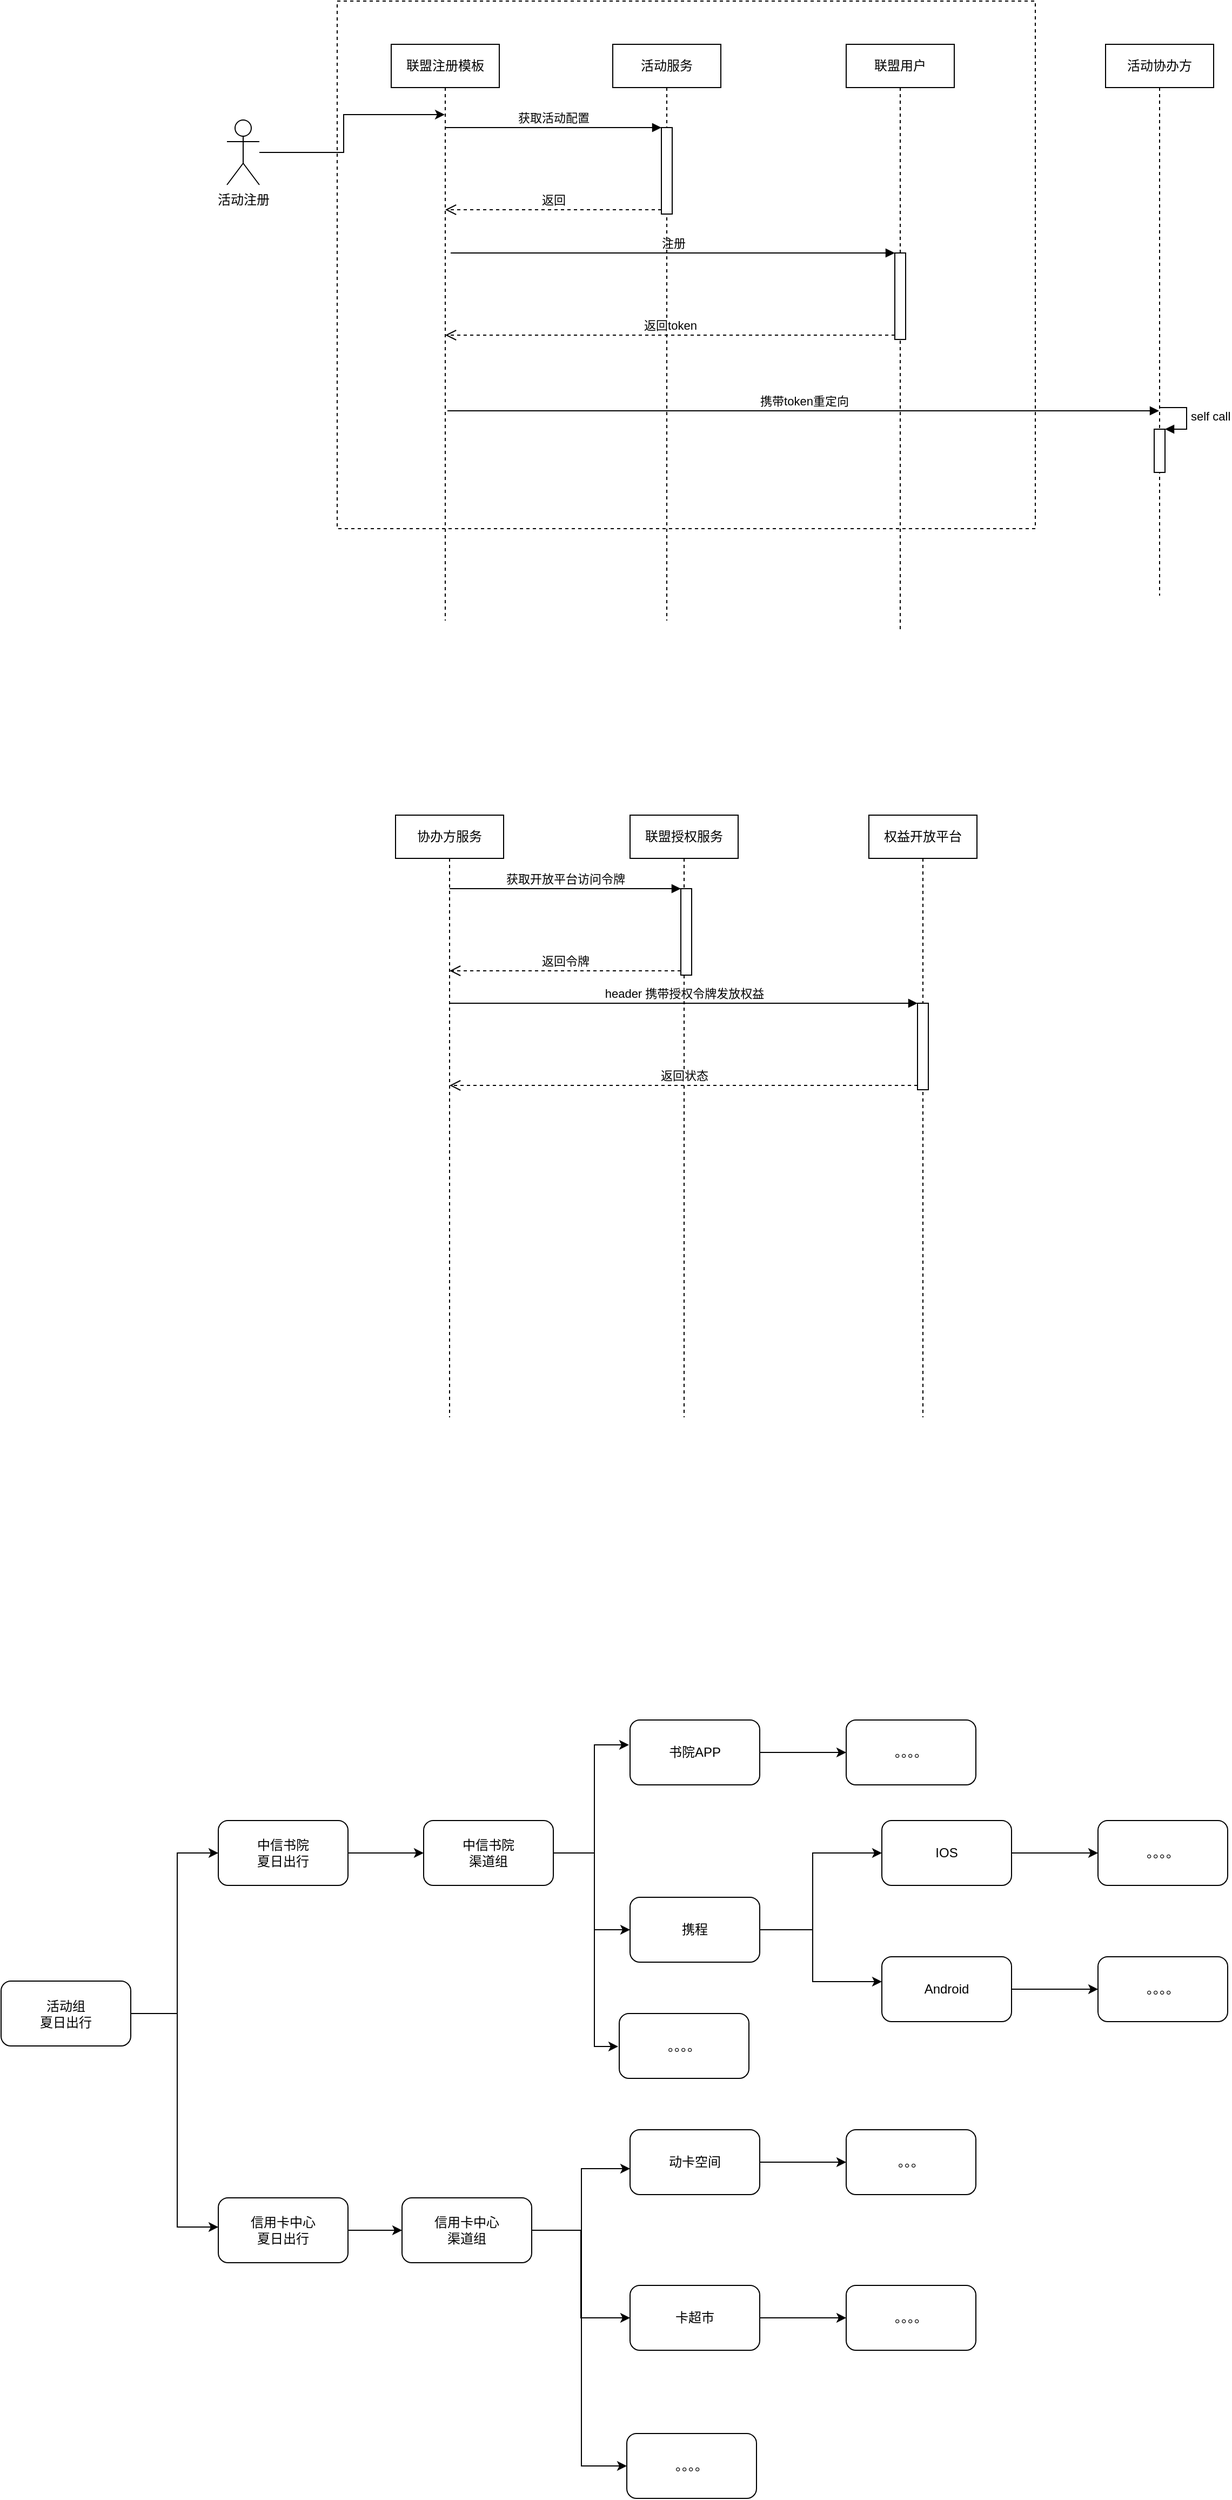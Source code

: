 <mxfile version="10.9.2" type="github"><diagram id="2-rsvBQcQOhhvl6Vn2-P" name="Page-1"><mxGraphModel dx="1798" dy="819" grid="0" gridSize="10" guides="1" tooltips="1" connect="1" arrows="1" fold="1" page="0" pageScale="1" pageWidth="827" pageHeight="1169" math="0" shadow="0"><root><mxCell id="0"/><mxCell id="1" parent="0"/><mxCell id="pWjGSrwQ8oWRbW3-3aaN-31" value="" style="rounded=0;whiteSpace=wrap;html=1;dashed=1;" parent="1" vertex="1"><mxGeometry x="-74" y="38" width="646" height="488" as="geometry"/></mxCell><mxCell id="pWjGSrwQ8oWRbW3-3aaN-5" style="edgeStyle=orthogonalEdgeStyle;rounded=0;orthogonalLoop=1;jettySize=auto;html=1;" parent="1" source="pWjGSrwQ8oWRbW3-3aaN-1" target="pWjGSrwQ8oWRbW3-3aaN-4" edge="1"><mxGeometry relative="1" as="geometry"><Array as="points"><mxPoint x="-68" y="178"/><mxPoint x="-68" y="143"/></Array></mxGeometry></mxCell><mxCell id="pWjGSrwQ8oWRbW3-3aaN-1" value="活动注册" style="shape=umlActor;verticalLabelPosition=bottom;labelBackgroundColor=#ffffff;verticalAlign=top;html=1;" parent="1" vertex="1"><mxGeometry x="-176" y="148" width="30" height="60" as="geometry"/></mxCell><mxCell id="pWjGSrwQ8oWRbW3-3aaN-2" value="联盟用户" style="shape=umlLifeline;perimeter=lifelinePerimeter;whiteSpace=wrap;html=1;container=1;collapsible=0;recursiveResize=0;outlineConnect=0;" parent="1" vertex="1"><mxGeometry x="397" y="78" width="100" height="544" as="geometry"/></mxCell><mxCell id="pWjGSrwQ8oWRbW3-3aaN-22" value="" style="html=1;points=[];perimeter=orthogonalPerimeter;" parent="pWjGSrwQ8oWRbW3-3aaN-2" vertex="1"><mxGeometry x="45" y="193" width="10" height="80" as="geometry"/></mxCell><mxCell id="pWjGSrwQ8oWRbW3-3aaN-23" value="注册" style="html=1;verticalAlign=bottom;endArrow=block;entryX=0;entryY=0;" parent="pWjGSrwQ8oWRbW3-3aaN-2" target="pWjGSrwQ8oWRbW3-3aaN-22" edge="1"><mxGeometry relative="1" as="geometry"><mxPoint x="-366" y="193" as="sourcePoint"/></mxGeometry></mxCell><mxCell id="pWjGSrwQ8oWRbW3-3aaN-3" value="活动服务" style="shape=umlLifeline;perimeter=lifelinePerimeter;whiteSpace=wrap;html=1;container=1;collapsible=0;recursiveResize=0;outlineConnect=0;" parent="1" vertex="1"><mxGeometry x="181" y="78" width="100" height="533" as="geometry"/></mxCell><mxCell id="pWjGSrwQ8oWRbW3-3aaN-16" value="" style="html=1;points=[];perimeter=orthogonalPerimeter;" parent="pWjGSrwQ8oWRbW3-3aaN-3" vertex="1"><mxGeometry x="45" y="77" width="10" height="80" as="geometry"/></mxCell><mxCell id="pWjGSrwQ8oWRbW3-3aaN-4" value="联盟注册模板" style="shape=umlLifeline;perimeter=lifelinePerimeter;whiteSpace=wrap;html=1;container=1;collapsible=0;recursiveResize=0;outlineConnect=0;" parent="1" vertex="1"><mxGeometry x="-24" y="78" width="100" height="533" as="geometry"/></mxCell><mxCell id="pWjGSrwQ8oWRbW3-3aaN-30" value="携带token重定向" style="html=1;verticalAlign=bottom;endArrow=block;" parent="pWjGSrwQ8oWRbW3-3aaN-4" target="pWjGSrwQ8oWRbW3-3aaN-6" edge="1"><mxGeometry width="80" relative="1" as="geometry"><mxPoint x="52" y="339" as="sourcePoint"/><mxPoint x="132" y="339" as="targetPoint"/></mxGeometry></mxCell><mxCell id="pWjGSrwQ8oWRbW3-3aaN-6" value="活动协办方" style="shape=umlLifeline;perimeter=lifelinePerimeter;whiteSpace=wrap;html=1;container=1;collapsible=0;recursiveResize=0;outlineConnect=0;" parent="1" vertex="1"><mxGeometry x="637" y="78" width="100" height="510" as="geometry"/></mxCell><mxCell id="pWjGSrwQ8oWRbW3-3aaN-28" value="" style="html=1;points=[];perimeter=orthogonalPerimeter;" parent="pWjGSrwQ8oWRbW3-3aaN-6" vertex="1"><mxGeometry x="45" y="356" width="10" height="40" as="geometry"/></mxCell><mxCell id="pWjGSrwQ8oWRbW3-3aaN-29" value="self call" style="edgeStyle=orthogonalEdgeStyle;html=1;align=left;spacingLeft=2;endArrow=block;rounded=0;entryX=1;entryY=0;" parent="pWjGSrwQ8oWRbW3-3aaN-6" target="pWjGSrwQ8oWRbW3-3aaN-28" edge="1"><mxGeometry relative="1" as="geometry"><mxPoint x="50" y="336" as="sourcePoint"/><Array as="points"><mxPoint x="75" y="336"/></Array></mxGeometry></mxCell><mxCell id="pWjGSrwQ8oWRbW3-3aaN-17" value="获取活动配置" style="html=1;verticalAlign=bottom;endArrow=block;entryX=0;entryY=0;" parent="1" source="pWjGSrwQ8oWRbW3-3aaN-4" target="pWjGSrwQ8oWRbW3-3aaN-16" edge="1"><mxGeometry relative="1" as="geometry"><mxPoint x="156" y="155" as="sourcePoint"/></mxGeometry></mxCell><mxCell id="pWjGSrwQ8oWRbW3-3aaN-18" value="返回" style="html=1;verticalAlign=bottom;endArrow=open;dashed=1;endSize=8;exitX=0;exitY=0.95;" parent="1" source="pWjGSrwQ8oWRbW3-3aaN-16" target="pWjGSrwQ8oWRbW3-3aaN-4" edge="1"><mxGeometry relative="1" as="geometry"><mxPoint x="156" y="231" as="targetPoint"/></mxGeometry></mxCell><mxCell id="pWjGSrwQ8oWRbW3-3aaN-24" value="返回token" style="html=1;verticalAlign=bottom;endArrow=open;dashed=1;endSize=8;exitX=0;exitY=0.95;" parent="1" source="pWjGSrwQ8oWRbW3-3aaN-22" target="pWjGSrwQ8oWRbW3-3aaN-4" edge="1"><mxGeometry relative="1" as="geometry"><mxPoint x="372" y="347" as="targetPoint"/></mxGeometry></mxCell><mxCell id="pWjGSrwQ8oWRbW3-3aaN-34" value="协办方服务" style="shape=umlLifeline;perimeter=lifelinePerimeter;whiteSpace=wrap;html=1;container=1;collapsible=0;recursiveResize=0;outlineConnect=0;" parent="1" vertex="1"><mxGeometry x="-20" y="791" width="100" height="557" as="geometry"/></mxCell><mxCell id="pWjGSrwQ8oWRbW3-3aaN-35" value="联盟授权服务" style="shape=umlLifeline;perimeter=lifelinePerimeter;whiteSpace=wrap;html=1;container=1;collapsible=0;recursiveResize=0;outlineConnect=0;" parent="1" vertex="1"><mxGeometry x="197" y="791" width="100" height="557" as="geometry"/></mxCell><mxCell id="pWjGSrwQ8oWRbW3-3aaN-38" value="" style="html=1;points=[];perimeter=orthogonalPerimeter;" parent="pWjGSrwQ8oWRbW3-3aaN-35" vertex="1"><mxGeometry x="47" y="68" width="10" height="80" as="geometry"/></mxCell><mxCell id="pWjGSrwQ8oWRbW3-3aaN-36" value="权益开放平台" style="shape=umlLifeline;perimeter=lifelinePerimeter;whiteSpace=wrap;html=1;container=1;collapsible=0;recursiveResize=0;outlineConnect=0;" parent="1" vertex="1"><mxGeometry x="418" y="791" width="100" height="557" as="geometry"/></mxCell><mxCell id="pWjGSrwQ8oWRbW3-3aaN-41" value="" style="html=1;points=[];perimeter=orthogonalPerimeter;" parent="pWjGSrwQ8oWRbW3-3aaN-36" vertex="1"><mxGeometry x="45" y="174" width="10" height="80" as="geometry"/></mxCell><mxCell id="pWjGSrwQ8oWRbW3-3aaN-39" value="获取开放平台访问令牌" style="html=1;verticalAlign=bottom;endArrow=block;entryX=0;entryY=0;" parent="1" source="pWjGSrwQ8oWRbW3-3aaN-34" target="pWjGSrwQ8oWRbW3-3aaN-38" edge="1"><mxGeometry relative="1" as="geometry"><mxPoint x="174" y="859" as="sourcePoint"/></mxGeometry></mxCell><mxCell id="pWjGSrwQ8oWRbW3-3aaN-40" value="返回令牌" style="html=1;verticalAlign=bottom;endArrow=open;dashed=1;endSize=8;exitX=0;exitY=0.95;" parent="1" source="pWjGSrwQ8oWRbW3-3aaN-38" target="pWjGSrwQ8oWRbW3-3aaN-34" edge="1"><mxGeometry relative="1" as="geometry"><mxPoint x="174" y="935" as="targetPoint"/></mxGeometry></mxCell><mxCell id="pWjGSrwQ8oWRbW3-3aaN-42" value="header 携带授权令牌发放权益" style="html=1;verticalAlign=bottom;endArrow=block;entryX=0;entryY=0;" parent="1" source="pWjGSrwQ8oWRbW3-3aaN-34" target="pWjGSrwQ8oWRbW3-3aaN-41" edge="1"><mxGeometry relative="1" as="geometry"><mxPoint x="393" y="965" as="sourcePoint"/></mxGeometry></mxCell><mxCell id="pWjGSrwQ8oWRbW3-3aaN-43" value="返回状态" style="html=1;verticalAlign=bottom;endArrow=open;dashed=1;endSize=8;exitX=0;exitY=0.95;" parent="1" source="pWjGSrwQ8oWRbW3-3aaN-41" target="pWjGSrwQ8oWRbW3-3aaN-34" edge="1"><mxGeometry relative="1" as="geometry"><mxPoint x="393" y="1041" as="targetPoint"/></mxGeometry></mxCell><mxCell id="GNIC2t9tz9HJ8jbTgxfY-35" value="" style="edgeStyle=orthogonalEdgeStyle;rounded=0;orthogonalLoop=1;jettySize=auto;html=1;" edge="1" parent="1" source="GNIC2t9tz9HJ8jbTgxfY-2" target="GNIC2t9tz9HJ8jbTgxfY-34"><mxGeometry relative="1" as="geometry"><Array as="points"><mxPoint x="-222" y="1900"/><mxPoint x="-222" y="1751"/></Array></mxGeometry></mxCell><mxCell id="GNIC2t9tz9HJ8jbTgxfY-37" value="" style="edgeStyle=orthogonalEdgeStyle;rounded=0;orthogonalLoop=1;jettySize=auto;html=1;" edge="1" parent="1" source="GNIC2t9tz9HJ8jbTgxfY-2" target="GNIC2t9tz9HJ8jbTgxfY-36"><mxGeometry relative="1" as="geometry"><Array as="points"><mxPoint x="-222" y="1900"/><mxPoint x="-222" y="2097"/></Array></mxGeometry></mxCell><mxCell id="GNIC2t9tz9HJ8jbTgxfY-2" value="活动组&lt;br&gt;夏日出行&lt;br&gt;" style="rounded=1;whiteSpace=wrap;html=1;" vertex="1" parent="1"><mxGeometry x="-385" y="1869.5" width="120" height="60" as="geometry"/></mxCell><mxCell id="GNIC2t9tz9HJ8jbTgxfY-38" style="edgeStyle=orthogonalEdgeStyle;rounded=0;orthogonalLoop=1;jettySize=auto;html=1;" edge="1" parent="1" source="GNIC2t9tz9HJ8jbTgxfY-36" target="GNIC2t9tz9HJ8jbTgxfY-5"><mxGeometry relative="1" as="geometry"/></mxCell><mxCell id="GNIC2t9tz9HJ8jbTgxfY-36" value="信用卡中心&lt;br&gt;夏日出行&lt;br&gt;" style="rounded=1;whiteSpace=wrap;html=1;" vertex="1" parent="1"><mxGeometry x="-184" y="2070" width="120" height="60" as="geometry"/></mxCell><mxCell id="GNIC2t9tz9HJ8jbTgxfY-39" style="edgeStyle=orthogonalEdgeStyle;rounded=0;orthogonalLoop=1;jettySize=auto;html=1;entryX=0;entryY=0.5;entryDx=0;entryDy=0;" edge="1" parent="1" source="GNIC2t9tz9HJ8jbTgxfY-34" target="GNIC2t9tz9HJ8jbTgxfY-3"><mxGeometry relative="1" as="geometry"/></mxCell><mxCell id="GNIC2t9tz9HJ8jbTgxfY-34" value="中信书院&lt;br&gt;夏日出行&lt;br&gt;" style="rounded=1;whiteSpace=wrap;html=1;" vertex="1" parent="1"><mxGeometry x="-184" y="1721" width="120" height="60" as="geometry"/></mxCell><mxCell id="GNIC2t9tz9HJ8jbTgxfY-8" value="" style="edgeStyle=orthogonalEdgeStyle;rounded=0;orthogonalLoop=1;jettySize=auto;html=1;" edge="1" parent="1" source="GNIC2t9tz9HJ8jbTgxfY-5" target="GNIC2t9tz9HJ8jbTgxfY-7"><mxGeometry relative="1" as="geometry"><Array as="points"><mxPoint x="152" y="2100"/><mxPoint x="152" y="2043"/></Array></mxGeometry></mxCell><mxCell id="GNIC2t9tz9HJ8jbTgxfY-10" style="edgeStyle=orthogonalEdgeStyle;rounded=0;orthogonalLoop=1;jettySize=auto;html=1;entryX=0;entryY=0.5;entryDx=0;entryDy=0;" edge="1" parent="1" source="GNIC2t9tz9HJ8jbTgxfY-5" target="GNIC2t9tz9HJ8jbTgxfY-9"><mxGeometry relative="1" as="geometry"/></mxCell><mxCell id="GNIC2t9tz9HJ8jbTgxfY-33" value="" style="edgeStyle=orthogonalEdgeStyle;rounded=0;orthogonalLoop=1;jettySize=auto;html=1;" edge="1" parent="1" source="GNIC2t9tz9HJ8jbTgxfY-5" target="GNIC2t9tz9HJ8jbTgxfY-32"><mxGeometry relative="1" as="geometry"><Array as="points"><mxPoint x="152" y="2100"/><mxPoint x="152" y="2318"/></Array></mxGeometry></mxCell><mxCell id="GNIC2t9tz9HJ8jbTgxfY-5" value="信用卡中心&lt;br&gt;渠道组&lt;br&gt;" style="rounded=1;whiteSpace=wrap;html=1;" vertex="1" parent="1"><mxGeometry x="-14" y="2070" width="120" height="60" as="geometry"/></mxCell><mxCell id="GNIC2t9tz9HJ8jbTgxfY-32" value="。。。。&lt;br&gt;" style="rounded=1;whiteSpace=wrap;html=1;" vertex="1" parent="1"><mxGeometry x="194" y="2288" width="120" height="60" as="geometry"/></mxCell><mxCell id="GNIC2t9tz9HJ8jbTgxfY-27" value="" style="edgeStyle=orthogonalEdgeStyle;rounded=0;orthogonalLoop=1;jettySize=auto;html=1;" edge="1" parent="1" source="GNIC2t9tz9HJ8jbTgxfY-7" target="GNIC2t9tz9HJ8jbTgxfY-26"><mxGeometry relative="1" as="geometry"/></mxCell><mxCell id="GNIC2t9tz9HJ8jbTgxfY-7" value="动卡空间&lt;br&gt;" style="rounded=1;whiteSpace=wrap;html=1;" vertex="1" parent="1"><mxGeometry x="197" y="2007" width="120" height="60" as="geometry"/></mxCell><mxCell id="GNIC2t9tz9HJ8jbTgxfY-26" value="。。。&lt;br&gt;" style="rounded=1;whiteSpace=wrap;html=1;" vertex="1" parent="1"><mxGeometry x="397" y="2007" width="120" height="60" as="geometry"/></mxCell><mxCell id="GNIC2t9tz9HJ8jbTgxfY-13" value="" style="edgeStyle=orthogonalEdgeStyle;rounded=0;orthogonalLoop=1;jettySize=auto;html=1;" edge="1" parent="1"><mxGeometry relative="1" as="geometry"><mxPoint x="125" y="1751" as="sourcePoint"/><mxPoint x="196" y="1651" as="targetPoint"/><Array as="points"><mxPoint x="164" y="1751"/><mxPoint x="164" y="1651"/></Array></mxGeometry></mxCell><mxCell id="GNIC2t9tz9HJ8jbTgxfY-15" style="edgeStyle=orthogonalEdgeStyle;rounded=0;orthogonalLoop=1;jettySize=auto;html=1;" edge="1" parent="1" source="GNIC2t9tz9HJ8jbTgxfY-3" target="GNIC2t9tz9HJ8jbTgxfY-14"><mxGeometry relative="1" as="geometry"><Array as="points"><mxPoint x="164" y="1751"/><mxPoint x="164" y="1822"/></Array></mxGeometry></mxCell><mxCell id="GNIC2t9tz9HJ8jbTgxfY-31" value="" style="edgeStyle=orthogonalEdgeStyle;rounded=0;orthogonalLoop=1;jettySize=auto;html=1;" edge="1" parent="1"><mxGeometry relative="1" as="geometry"><mxPoint x="125" y="1751" as="sourcePoint"/><mxPoint x="186" y="1930" as="targetPoint"/><Array as="points"><mxPoint x="164" y="1751"/><mxPoint x="164" y="1930"/></Array></mxGeometry></mxCell><mxCell id="GNIC2t9tz9HJ8jbTgxfY-3" value="中信书院&lt;br&gt;渠道组&lt;br&gt;" style="rounded=1;whiteSpace=wrap;html=1;" vertex="1" parent="1"><mxGeometry x="6" y="1721" width="120" height="60" as="geometry"/></mxCell><mxCell id="GNIC2t9tz9HJ8jbTgxfY-30" value="。。。。" style="rounded=1;whiteSpace=wrap;html=1;" vertex="1" parent="1"><mxGeometry x="187" y="1899.5" width="120" height="60" as="geometry"/></mxCell><mxCell id="GNIC2t9tz9HJ8jbTgxfY-21" value="" style="edgeStyle=orthogonalEdgeStyle;rounded=0;orthogonalLoop=1;jettySize=auto;html=1;" edge="1" parent="1" source="GNIC2t9tz9HJ8jbTgxfY-12" target="GNIC2t9tz9HJ8jbTgxfY-20"><mxGeometry relative="1" as="geometry"/></mxCell><mxCell id="GNIC2t9tz9HJ8jbTgxfY-12" value="书院APP" style="rounded=1;whiteSpace=wrap;html=1;" vertex="1" parent="1"><mxGeometry x="197" y="1628" width="120" height="60" as="geometry"/></mxCell><mxCell id="GNIC2t9tz9HJ8jbTgxfY-20" value="。。。。" style="rounded=1;whiteSpace=wrap;html=1;" vertex="1" parent="1"><mxGeometry x="397" y="1628" width="120" height="60" as="geometry"/></mxCell><mxCell id="GNIC2t9tz9HJ8jbTgxfY-29" value="" style="edgeStyle=orthogonalEdgeStyle;rounded=0;orthogonalLoop=1;jettySize=auto;html=1;" edge="1" parent="1" source="GNIC2t9tz9HJ8jbTgxfY-9" target="GNIC2t9tz9HJ8jbTgxfY-28"><mxGeometry relative="1" as="geometry"/></mxCell><mxCell id="GNIC2t9tz9HJ8jbTgxfY-9" value="卡超市&lt;br&gt;" style="rounded=1;whiteSpace=wrap;html=1;" vertex="1" parent="1"><mxGeometry x="197" y="2151" width="120" height="60" as="geometry"/></mxCell><mxCell id="GNIC2t9tz9HJ8jbTgxfY-28" value="。。。。&lt;br&gt;" style="rounded=1;whiteSpace=wrap;html=1;" vertex="1" parent="1"><mxGeometry x="397" y="2151" width="120" height="60" as="geometry"/></mxCell><mxCell id="GNIC2t9tz9HJ8jbTgxfY-17" value="" style="edgeStyle=orthogonalEdgeStyle;rounded=0;orthogonalLoop=1;jettySize=auto;html=1;" edge="1" parent="1" source="GNIC2t9tz9HJ8jbTgxfY-14" target="GNIC2t9tz9HJ8jbTgxfY-16"><mxGeometry relative="1" as="geometry"><Array as="points"><mxPoint x="366" y="1822"/><mxPoint x="366" y="1751"/></Array></mxGeometry></mxCell><mxCell id="GNIC2t9tz9HJ8jbTgxfY-19" value="" style="edgeStyle=orthogonalEdgeStyle;rounded=0;orthogonalLoop=1;jettySize=auto;html=1;" edge="1" parent="1" source="GNIC2t9tz9HJ8jbTgxfY-14" target="GNIC2t9tz9HJ8jbTgxfY-18"><mxGeometry relative="1" as="geometry"><Array as="points"><mxPoint x="366" y="1822"/><mxPoint x="366" y="1870"/></Array></mxGeometry></mxCell><mxCell id="GNIC2t9tz9HJ8jbTgxfY-14" value="携程" style="rounded=1;whiteSpace=wrap;html=1;" vertex="1" parent="1"><mxGeometry x="197" y="1792" width="120" height="60" as="geometry"/></mxCell><mxCell id="GNIC2t9tz9HJ8jbTgxfY-25" value="" style="edgeStyle=orthogonalEdgeStyle;rounded=0;orthogonalLoop=1;jettySize=auto;html=1;" edge="1" parent="1" source="GNIC2t9tz9HJ8jbTgxfY-18" target="GNIC2t9tz9HJ8jbTgxfY-24"><mxGeometry relative="1" as="geometry"/></mxCell><mxCell id="GNIC2t9tz9HJ8jbTgxfY-18" value="Android" style="rounded=1;whiteSpace=wrap;html=1;" vertex="1" parent="1"><mxGeometry x="430" y="1847" width="120" height="60" as="geometry"/></mxCell><mxCell id="GNIC2t9tz9HJ8jbTgxfY-24" value="。。。。" style="rounded=1;whiteSpace=wrap;html=1;" vertex="1" parent="1"><mxGeometry x="630" y="1847" width="120" height="60" as="geometry"/></mxCell><mxCell id="GNIC2t9tz9HJ8jbTgxfY-23" value="" style="edgeStyle=orthogonalEdgeStyle;rounded=0;orthogonalLoop=1;jettySize=auto;html=1;" edge="1" parent="1" source="GNIC2t9tz9HJ8jbTgxfY-16" target="GNIC2t9tz9HJ8jbTgxfY-22"><mxGeometry relative="1" as="geometry"/></mxCell><mxCell id="GNIC2t9tz9HJ8jbTgxfY-16" value="IOS" style="rounded=1;whiteSpace=wrap;html=1;" vertex="1" parent="1"><mxGeometry x="430" y="1721" width="120" height="60" as="geometry"/></mxCell><mxCell id="GNIC2t9tz9HJ8jbTgxfY-22" value="。。。。" style="rounded=1;whiteSpace=wrap;html=1;" vertex="1" parent="1"><mxGeometry x="630" y="1721" width="120" height="60" as="geometry"/></mxCell></root></mxGraphModel></diagram></mxfile>